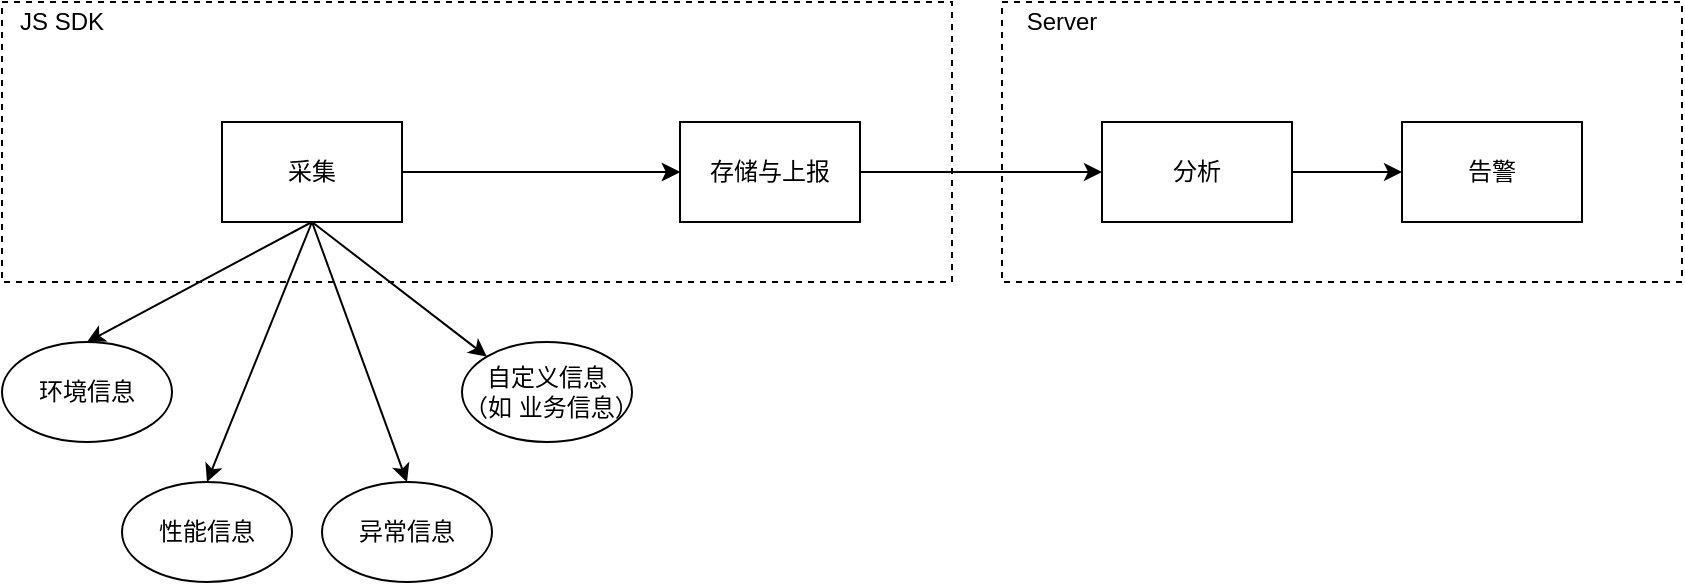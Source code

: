 <mxfile>
    <diagram id="hacdF1Pnqfv6eUnMdkGv" name="Page-1">
        <mxGraphModel dx="1116" dy="833" grid="1" gridSize="10" guides="1" tooltips="1" connect="1" arrows="1" fold="1" page="1" pageScale="1" pageWidth="827" pageHeight="1169" math="0" shadow="0">
            <root>
                <mxCell id="0"/>
                <mxCell id="1" parent="0"/>
                <mxCell id="22" value="" style="rounded=0;whiteSpace=wrap;html=1;dashed=1;" vertex="1" parent="1">
                    <mxGeometry x="530" y="180" width="340" height="140" as="geometry"/>
                </mxCell>
                <mxCell id="21" value="" style="rounded=0;whiteSpace=wrap;html=1;dashed=1;" vertex="1" parent="1">
                    <mxGeometry x="30" y="180" width="475" height="140" as="geometry"/>
                </mxCell>
                <mxCell id="4" value="" style="edgeStyle=orthogonalEdgeStyle;rounded=0;orthogonalLoop=1;jettySize=auto;html=1;" edge="1" parent="1" source="2" target="3">
                    <mxGeometry relative="1" as="geometry"/>
                </mxCell>
                <mxCell id="12" value="" style="edgeStyle=orthogonalEdgeStyle;rounded=0;orthogonalLoop=1;jettySize=auto;html=1;" edge="1" parent="1" source="2" target="3">
                    <mxGeometry relative="1" as="geometry"/>
                </mxCell>
                <mxCell id="2" value="采集" style="rounded=0;whiteSpace=wrap;html=1;" vertex="1" parent="1">
                    <mxGeometry x="140" y="240" width="90" height="50" as="geometry"/>
                </mxCell>
                <mxCell id="18" value="" style="edgeStyle=orthogonalEdgeStyle;rounded=0;orthogonalLoop=1;jettySize=auto;html=1;" edge="1" parent="1" source="3" target="17">
                    <mxGeometry relative="1" as="geometry"/>
                </mxCell>
                <mxCell id="3" value="存储与上报" style="whiteSpace=wrap;html=1;rounded=0;" vertex="1" parent="1">
                    <mxGeometry x="369" y="240" width="90" height="50" as="geometry"/>
                </mxCell>
                <mxCell id="5" value="环境信息" style="ellipse;whiteSpace=wrap;html=1;rounded=0;" vertex="1" parent="1">
                    <mxGeometry x="30" y="350" width="85" height="50" as="geometry"/>
                </mxCell>
                <mxCell id="7" value="" style="endArrow=classic;html=1;exitX=0.5;exitY=1;exitDx=0;exitDy=0;entryX=0.5;entryY=0;entryDx=0;entryDy=0;" edge="1" parent="1" source="2" target="5">
                    <mxGeometry width="50" height="50" relative="1" as="geometry">
                        <mxPoint x="130" y="350" as="sourcePoint"/>
                        <mxPoint x="180" y="300" as="targetPoint"/>
                    </mxGeometry>
                </mxCell>
                <mxCell id="8" value="性能信息" style="ellipse;whiteSpace=wrap;html=1;rounded=0;" vertex="1" parent="1">
                    <mxGeometry x="90" y="420" width="85" height="50" as="geometry"/>
                </mxCell>
                <mxCell id="10" value="" style="endArrow=classic;html=1;exitX=0.5;exitY=1;exitDx=0;exitDy=0;entryX=0.5;entryY=0;entryDx=0;entryDy=0;" edge="1" parent="1" source="2" target="8">
                    <mxGeometry width="50" height="50" relative="1" as="geometry">
                        <mxPoint x="155" y="300" as="sourcePoint"/>
                        <mxPoint x="82.5" y="360" as="targetPoint"/>
                    </mxGeometry>
                </mxCell>
                <mxCell id="11" value="异常信息" style="ellipse;whiteSpace=wrap;html=1;rounded=0;" vertex="1" parent="1">
                    <mxGeometry x="190" y="420" width="85" height="50" as="geometry"/>
                </mxCell>
                <mxCell id="14" value="" style="endArrow=classic;html=1;exitX=0.5;exitY=1;exitDx=0;exitDy=0;entryX=0.5;entryY=0;entryDx=0;entryDy=0;" edge="1" parent="1" source="2" target="11">
                    <mxGeometry width="50" height="50" relative="1" as="geometry">
                        <mxPoint x="195" y="300" as="sourcePoint"/>
                        <mxPoint x="142.5" y="430" as="targetPoint"/>
                    </mxGeometry>
                </mxCell>
                <mxCell id="15" value="自定义信息&lt;br&gt;（如 业务信息）" style="ellipse;whiteSpace=wrap;html=1;rounded=0;" vertex="1" parent="1">
                    <mxGeometry x="260" y="350" width="85" height="50" as="geometry"/>
                </mxCell>
                <mxCell id="16" value="" style="endArrow=classic;html=1;exitX=0.5;exitY=1;exitDx=0;exitDy=0;entryX=0;entryY=0;entryDx=0;entryDy=0;" edge="1" parent="1" source="2" target="15">
                    <mxGeometry width="50" height="50" relative="1" as="geometry">
                        <mxPoint x="195" y="300" as="sourcePoint"/>
                        <mxPoint x="242.5" y="430" as="targetPoint"/>
                    </mxGeometry>
                </mxCell>
                <mxCell id="20" value="" style="edgeStyle=orthogonalEdgeStyle;rounded=0;orthogonalLoop=1;jettySize=auto;html=1;" edge="1" parent="1" source="17" target="19">
                    <mxGeometry relative="1" as="geometry"/>
                </mxCell>
                <mxCell id="17" value="分析" style="whiteSpace=wrap;html=1;rounded=0;" vertex="1" parent="1">
                    <mxGeometry x="580" y="240" width="95" height="50" as="geometry"/>
                </mxCell>
                <mxCell id="19" value="告警" style="whiteSpace=wrap;html=1;rounded=0;" vertex="1" parent="1">
                    <mxGeometry x="730" y="240" width="90" height="50" as="geometry"/>
                </mxCell>
                <mxCell id="23" value="JS SDK" style="text;html=1;strokeColor=none;fillColor=none;align=center;verticalAlign=middle;whiteSpace=wrap;rounded=0;dashed=1;" vertex="1" parent="1">
                    <mxGeometry x="30" y="180" width="60" height="20" as="geometry"/>
                </mxCell>
                <mxCell id="24" value="Server" style="text;html=1;strokeColor=none;fillColor=none;align=center;verticalAlign=middle;whiteSpace=wrap;rounded=0;dashed=1;" vertex="1" parent="1">
                    <mxGeometry x="530" y="180" width="60" height="20" as="geometry"/>
                </mxCell>
            </root>
        </mxGraphModel>
    </diagram>
</mxfile>